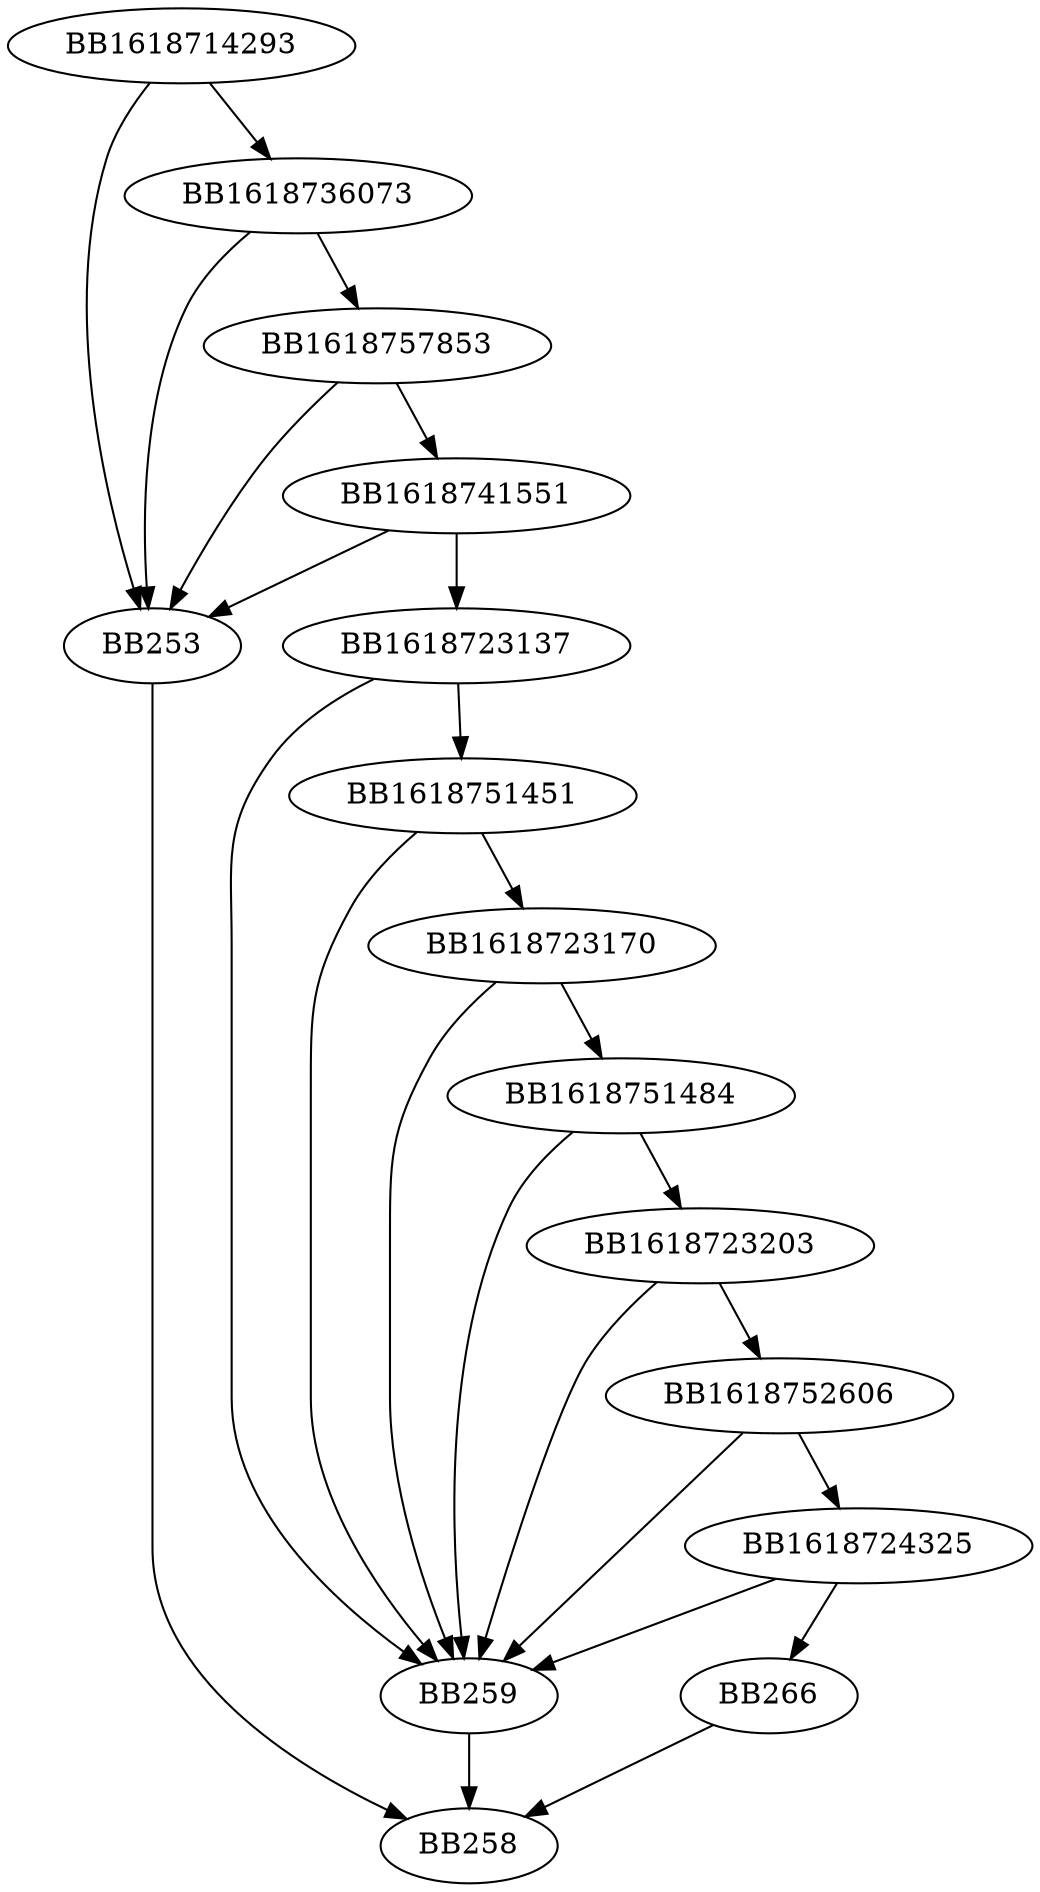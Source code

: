 digraph G{
	BB1618714293->BB253;
	BB1618714293->BB1618736073;
	BB1618736073->BB253;
	BB1618736073->BB1618757853;
	BB1618757853->BB253;
	BB1618757853->BB1618741551;
	BB1618741551->BB1618723137;
	BB1618741551->BB253;
	BB253->BB258;
	BB1618723137->BB259;
	BB1618723137->BB1618751451;
	BB1618751451->BB259;
	BB1618751451->BB1618723170;
	BB1618723170->BB259;
	BB1618723170->BB1618751484;
	BB1618751484->BB259;
	BB1618751484->BB1618723203;
	BB1618723203->BB259;
	BB1618723203->BB1618752606;
	BB1618752606->BB259;
	BB1618752606->BB1618724325;
	BB1618724325->BB259;
	BB1618724325->BB266;
	BB259->BB258;
	BB266->BB258;
}
